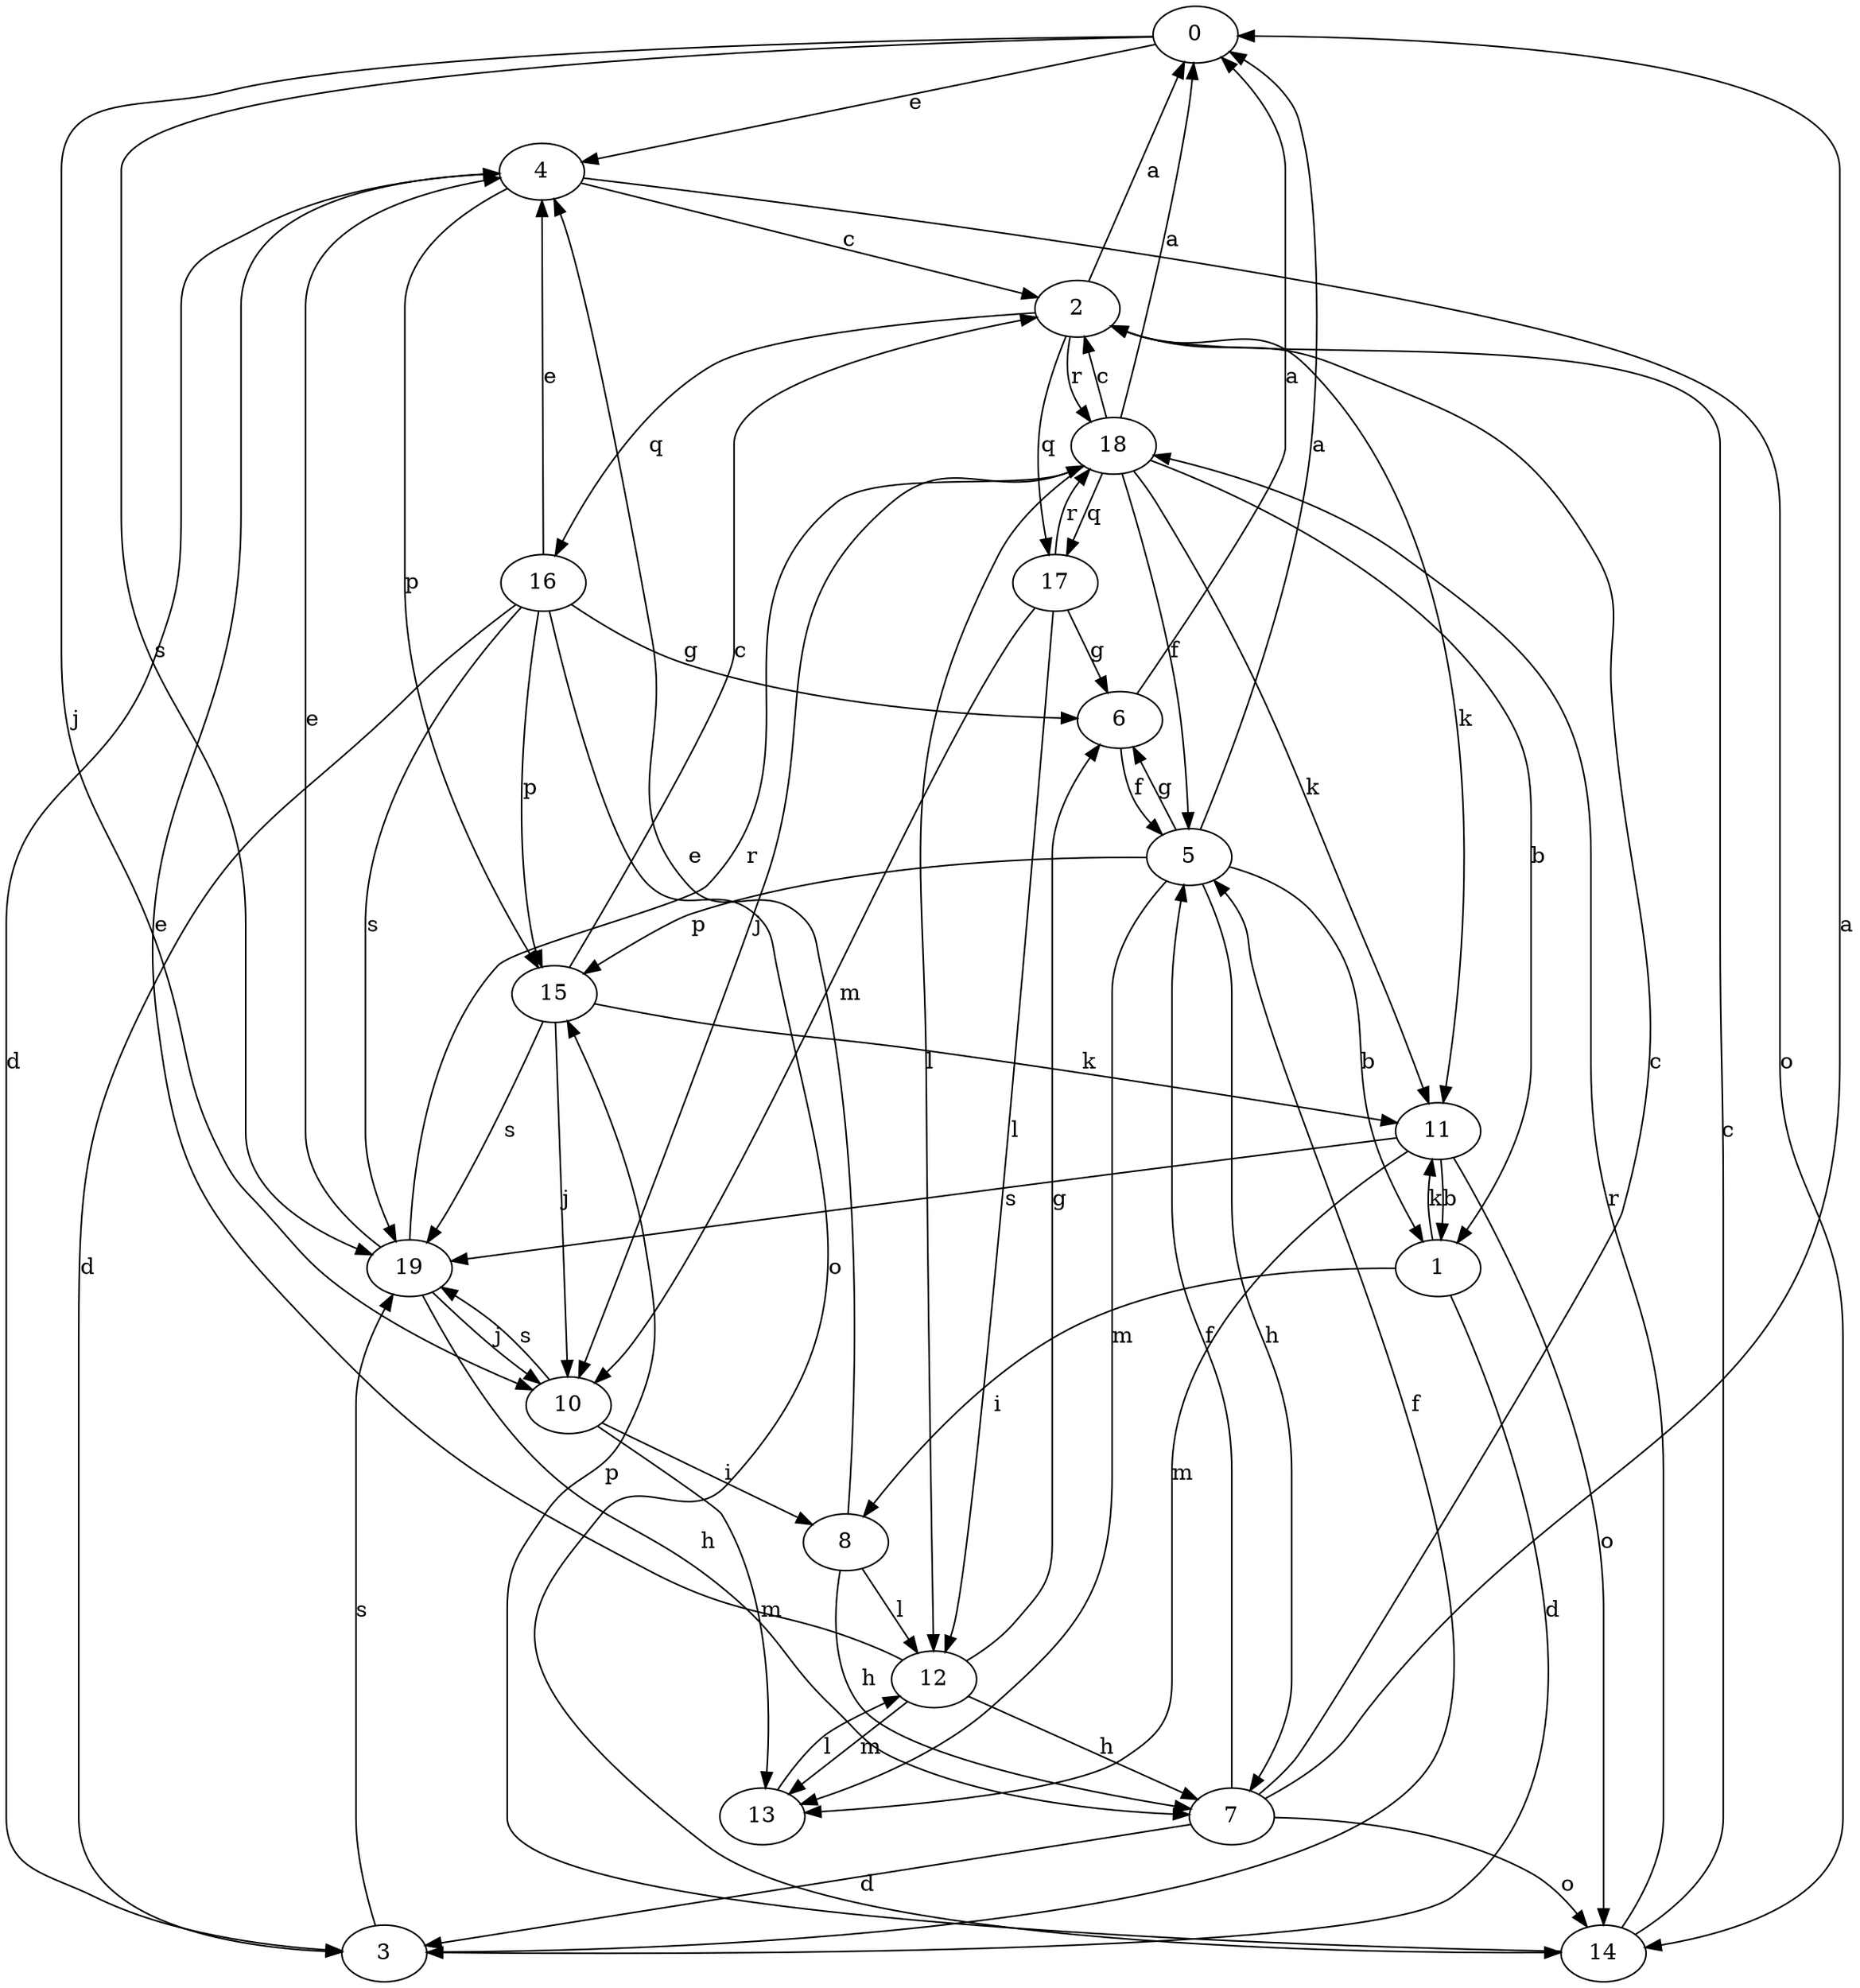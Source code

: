 strict digraph  {
0;
1;
2;
3;
4;
5;
6;
7;
8;
10;
11;
12;
13;
14;
15;
16;
17;
18;
19;
0 -> 4  [label=e];
0 -> 10  [label=j];
0 -> 19  [label=s];
1 -> 3  [label=d];
1 -> 8  [label=i];
1 -> 11  [label=k];
2 -> 0  [label=a];
2 -> 11  [label=k];
2 -> 16  [label=q];
2 -> 17  [label=q];
2 -> 18  [label=r];
3 -> 5  [label=f];
3 -> 19  [label=s];
4 -> 2  [label=c];
4 -> 3  [label=d];
4 -> 14  [label=o];
4 -> 15  [label=p];
5 -> 0  [label=a];
5 -> 1  [label=b];
5 -> 6  [label=g];
5 -> 7  [label=h];
5 -> 13  [label=m];
5 -> 15  [label=p];
6 -> 0  [label=a];
6 -> 5  [label=f];
7 -> 0  [label=a];
7 -> 2  [label=c];
7 -> 3  [label=d];
7 -> 5  [label=f];
7 -> 14  [label=o];
8 -> 4  [label=e];
8 -> 7  [label=h];
8 -> 12  [label=l];
10 -> 8  [label=i];
10 -> 13  [label=m];
10 -> 19  [label=s];
11 -> 1  [label=b];
11 -> 13  [label=m];
11 -> 14  [label=o];
11 -> 19  [label=s];
12 -> 4  [label=e];
12 -> 6  [label=g];
12 -> 7  [label=h];
12 -> 13  [label=m];
13 -> 12  [label=l];
14 -> 2  [label=c];
14 -> 15  [label=p];
14 -> 18  [label=r];
15 -> 2  [label=c];
15 -> 10  [label=j];
15 -> 11  [label=k];
15 -> 19  [label=s];
16 -> 3  [label=d];
16 -> 4  [label=e];
16 -> 6  [label=g];
16 -> 14  [label=o];
16 -> 15  [label=p];
16 -> 19  [label=s];
17 -> 6  [label=g];
17 -> 12  [label=l];
17 -> 18  [label=r];
17 -> 10  [label=m];
18 -> 0  [label=a];
18 -> 1  [label=b];
18 -> 2  [label=c];
18 -> 5  [label=f];
18 -> 10  [label=j];
18 -> 11  [label=k];
18 -> 12  [label=l];
18 -> 17  [label=q];
19 -> 4  [label=e];
19 -> 7  [label=h];
19 -> 10  [label=j];
19 -> 18  [label=r];
}
